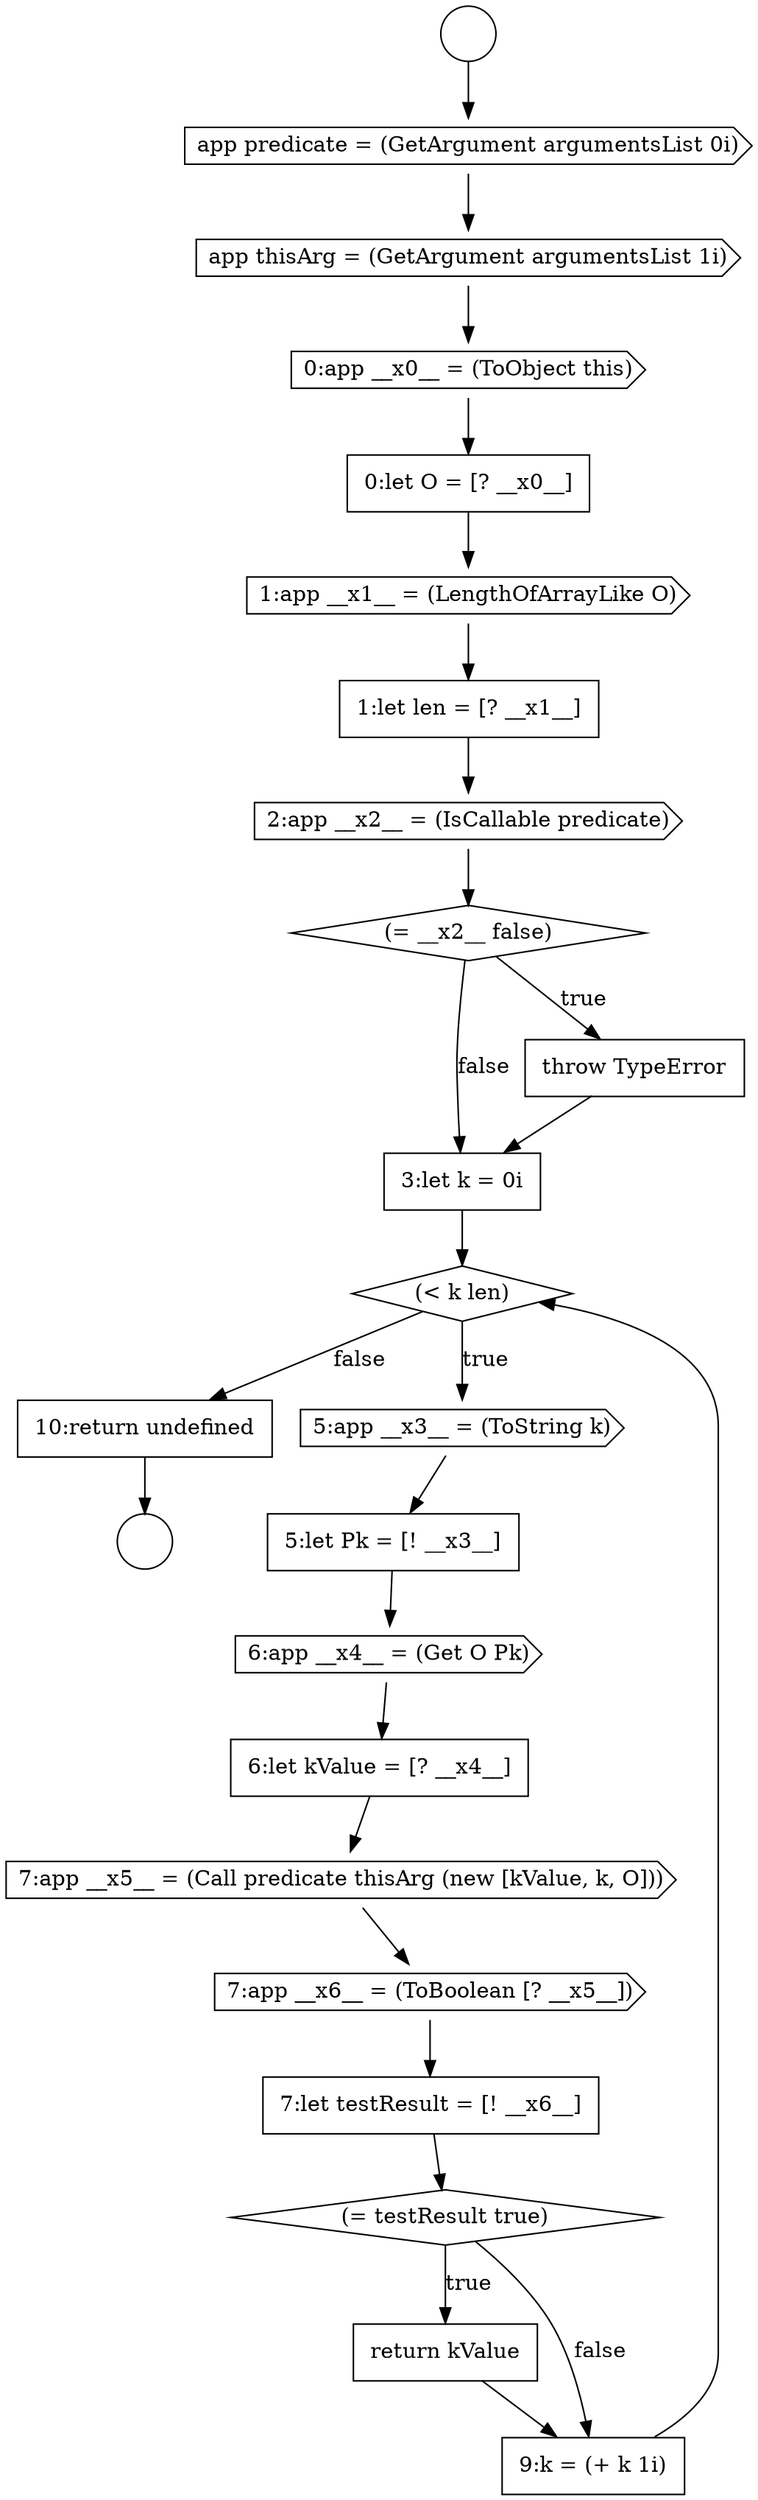 digraph {
  node15963 [shape=circle label=" " color="black" fillcolor="white" style=filled]
  node15971 [shape=cds, label=<<font color="black">2:app __x2__ = (IsCallable predicate)</font>> color="black" fillcolor="white" style=filled]
  node15975 [shape=diamond, label=<<font color="black">(&lt; k len)</font>> color="black" fillcolor="white" style=filled]
  node15986 [shape=none, margin=0, label=<<font color="black">
    <table border="0" cellborder="1" cellspacing="0" cellpadding="10">
      <tr><td align="left">10:return undefined</td></tr>
    </table>
  </font>> color="black" fillcolor="white" style=filled]
  node15984 [shape=none, margin=0, label=<<font color="black">
    <table border="0" cellborder="1" cellspacing="0" cellpadding="10">
      <tr><td align="left">return kValue</td></tr>
    </table>
  </font>> color="black" fillcolor="white" style=filled]
  node15972 [shape=diamond, label=<<font color="black">(= __x2__ false)</font>> color="black" fillcolor="white" style=filled]
  node15976 [shape=cds, label=<<font color="black">5:app __x3__ = (ToString k)</font>> color="black" fillcolor="white" style=filled]
  node15969 [shape=cds, label=<<font color="black">1:app __x1__ = (LengthOfArrayLike O)</font>> color="black" fillcolor="white" style=filled]
  node15982 [shape=none, margin=0, label=<<font color="black">
    <table border="0" cellborder="1" cellspacing="0" cellpadding="10">
      <tr><td align="left">7:let testResult = [! __x6__]</td></tr>
    </table>
  </font>> color="black" fillcolor="white" style=filled]
  node15964 [shape=circle label=" " color="black" fillcolor="white" style=filled]
  node15977 [shape=none, margin=0, label=<<font color="black">
    <table border="0" cellborder="1" cellspacing="0" cellpadding="10">
      <tr><td align="left">5:let Pk = [! __x3__]</td></tr>
    </table>
  </font>> color="black" fillcolor="white" style=filled]
  node15974 [shape=none, margin=0, label=<<font color="black">
    <table border="0" cellborder="1" cellspacing="0" cellpadding="10">
      <tr><td align="left">3:let k = 0i</td></tr>
    </table>
  </font>> color="black" fillcolor="white" style=filled]
  node15970 [shape=none, margin=0, label=<<font color="black">
    <table border="0" cellborder="1" cellspacing="0" cellpadding="10">
      <tr><td align="left">1:let len = [? __x1__]</td></tr>
    </table>
  </font>> color="black" fillcolor="white" style=filled]
  node15985 [shape=none, margin=0, label=<<font color="black">
    <table border="0" cellborder="1" cellspacing="0" cellpadding="10">
      <tr><td align="left">9:k = (+ k 1i)</td></tr>
    </table>
  </font>> color="black" fillcolor="white" style=filled]
  node15980 [shape=cds, label=<<font color="black">7:app __x5__ = (Call predicate thisArg (new [kValue, k, O]))</font>> color="black" fillcolor="white" style=filled]
  node15981 [shape=cds, label=<<font color="black">7:app __x6__ = (ToBoolean [? __x5__])</font>> color="black" fillcolor="white" style=filled]
  node15967 [shape=cds, label=<<font color="black">0:app __x0__ = (ToObject this)</font>> color="black" fillcolor="white" style=filled]
  node15979 [shape=none, margin=0, label=<<font color="black">
    <table border="0" cellborder="1" cellspacing="0" cellpadding="10">
      <tr><td align="left">6:let kValue = [? __x4__]</td></tr>
    </table>
  </font>> color="black" fillcolor="white" style=filled]
  node15978 [shape=cds, label=<<font color="black">6:app __x4__ = (Get O Pk)</font>> color="black" fillcolor="white" style=filled]
  node15983 [shape=diamond, label=<<font color="black">(= testResult true)</font>> color="black" fillcolor="white" style=filled]
  node15968 [shape=none, margin=0, label=<<font color="black">
    <table border="0" cellborder="1" cellspacing="0" cellpadding="10">
      <tr><td align="left">0:let O = [? __x0__]</td></tr>
    </table>
  </font>> color="black" fillcolor="white" style=filled]
  node15966 [shape=cds, label=<<font color="black">app thisArg = (GetArgument argumentsList 1i)</font>> color="black" fillcolor="white" style=filled]
  node15965 [shape=cds, label=<<font color="black">app predicate = (GetArgument argumentsList 0i)</font>> color="black" fillcolor="white" style=filled]
  node15973 [shape=none, margin=0, label=<<font color="black">
    <table border="0" cellborder="1" cellspacing="0" cellpadding="10">
      <tr><td align="left">throw TypeError</td></tr>
    </table>
  </font>> color="black" fillcolor="white" style=filled]
  node15976 -> node15977 [ color="black"]
  node15973 -> node15974 [ color="black"]
  node15985 -> node15975 [ color="black"]
  node15983 -> node15984 [label=<<font color="black">true</font>> color="black"]
  node15983 -> node15985 [label=<<font color="black">false</font>> color="black"]
  node15984 -> node15985 [ color="black"]
  node15965 -> node15966 [ color="black"]
  node15974 -> node15975 [ color="black"]
  node15969 -> node15970 [ color="black"]
  node15982 -> node15983 [ color="black"]
  node15968 -> node15969 [ color="black"]
  node15981 -> node15982 [ color="black"]
  node15979 -> node15980 [ color="black"]
  node15967 -> node15968 [ color="black"]
  node15980 -> node15981 [ color="black"]
  node15986 -> node15964 [ color="black"]
  node15966 -> node15967 [ color="black"]
  node15963 -> node15965 [ color="black"]
  node15971 -> node15972 [ color="black"]
  node15970 -> node15971 [ color="black"]
  node15975 -> node15976 [label=<<font color="black">true</font>> color="black"]
  node15975 -> node15986 [label=<<font color="black">false</font>> color="black"]
  node15977 -> node15978 [ color="black"]
  node15978 -> node15979 [ color="black"]
  node15972 -> node15973 [label=<<font color="black">true</font>> color="black"]
  node15972 -> node15974 [label=<<font color="black">false</font>> color="black"]
}
